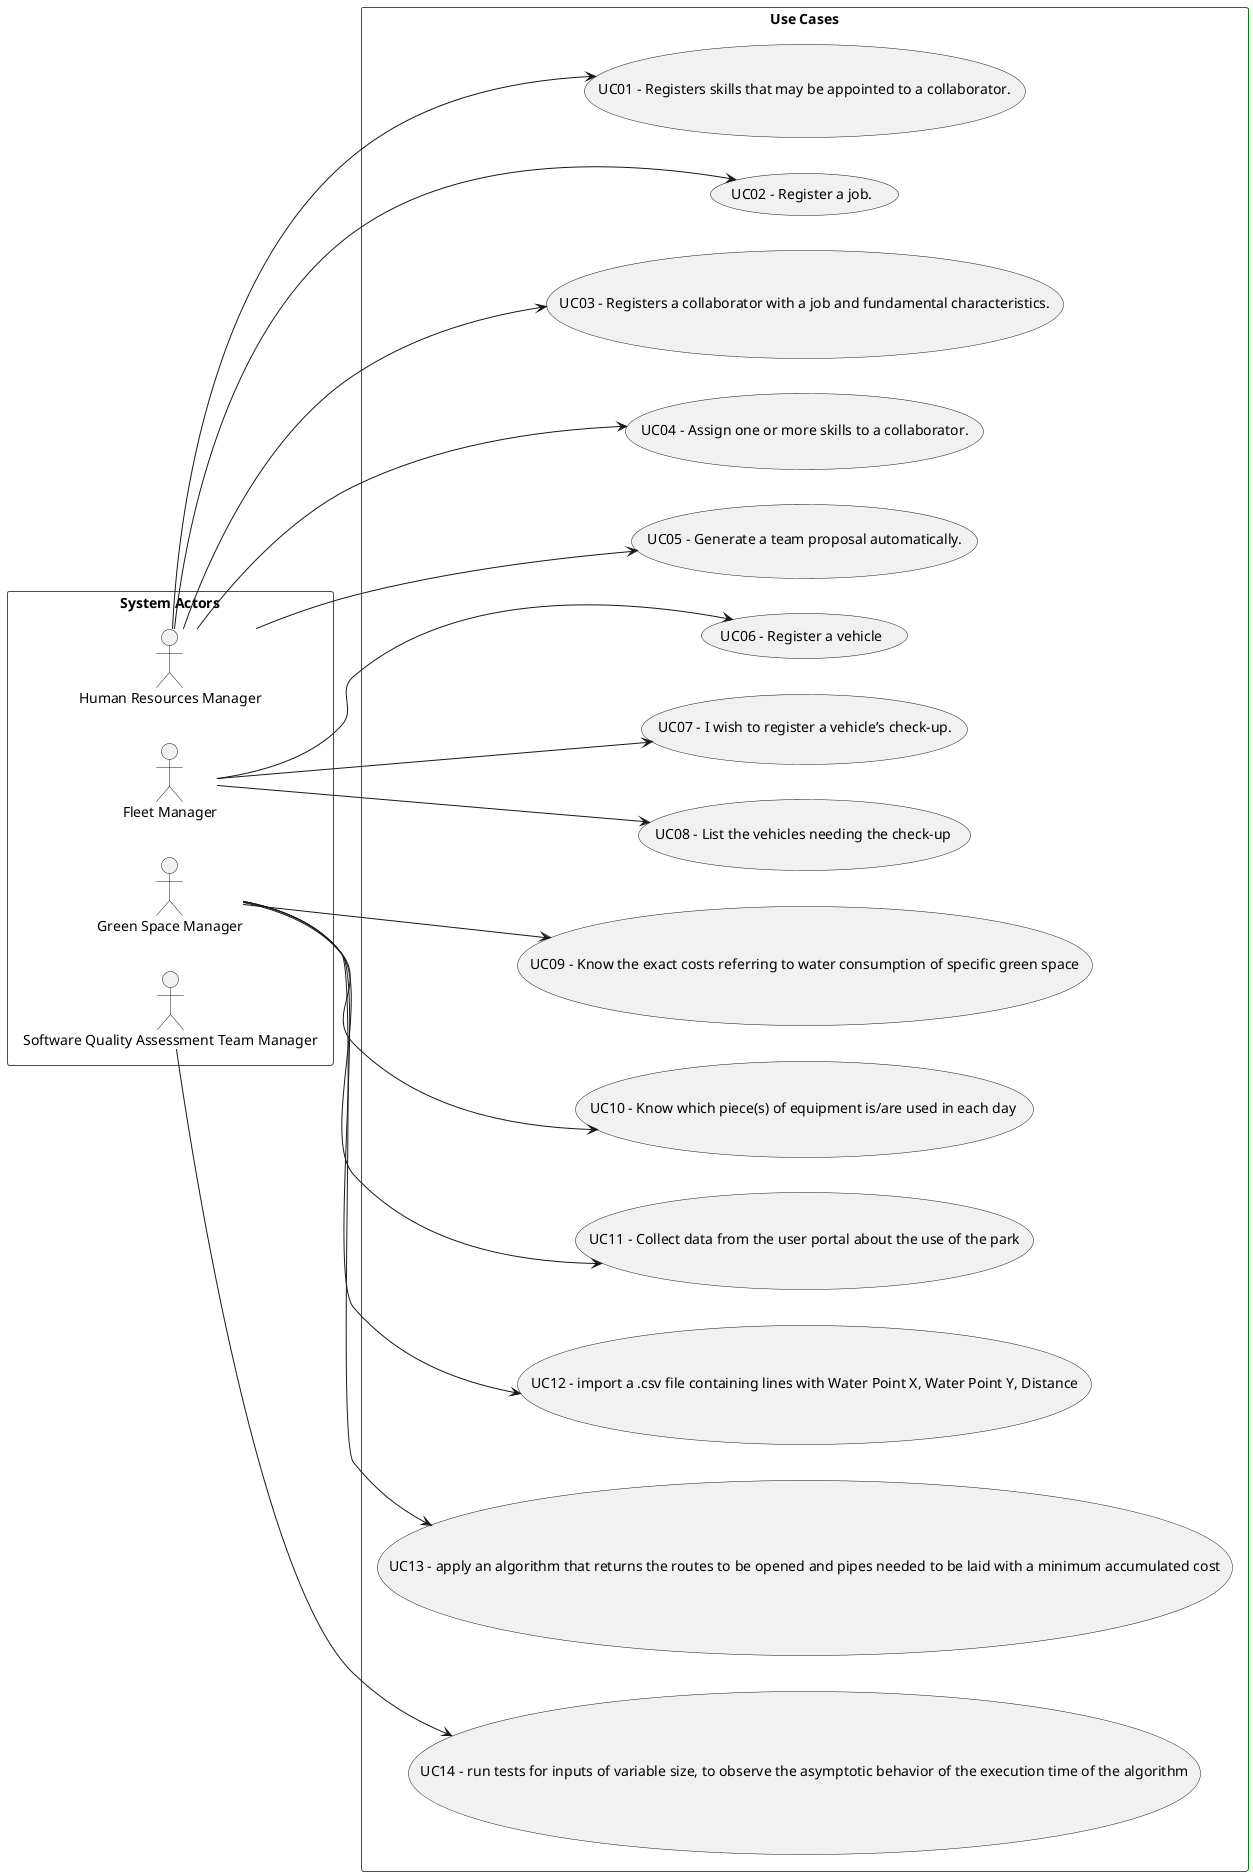 @startuml

skinparam packageStyle rectangle

skinparam rectangle{
    BorderColor green
}

left to right direction

rectangle "System Actors" as actors {
    actor "Human Resources Manager" as Employee2
    actor "Fleet Manager" as Employee
    actor "Green Space Manager" as Employee3
    actor "Software Quality Assessment Team Manager" as Employee4
}
rectangle "Use Cases" as usecases{

 usecase "UC01 - Registers skills that may be appointed to a collaborator." as UC1
    Employee2 --> UC1

 usecase "UC02 - Register a job." as UC2
    Employee2 --> UC2

 usecase "UC03 - Registers a collaborator with a job and fundamental characteristics." as UC3
        Employee2 --> UC3

  usecase "UC04 - Assign one or more skills to a collaborator." as UC4
     Employee2 --> UC4

 usecase "UC05 - Generate a team proposal automatically." as UC5
    Employee2 --> UC5

    usecase "UC06 - Register a vehicle" as UC6
    Employee --> UC6

     usecase "UC07 - I wish to register a vehicle’s check-up." as UC7
     Employee --> UC7

      usecase "UC08 - List the vehicles needing the check-up " as UC8
      Employee --> UC8

      usecase "UC09 - Know the exact costs referring to water consumption of specific green space" as UC9
            Employee3 --> UC9

        usecase "UC10 - Know which piece(s) of equipment is/are used in each day " as UC10
              Employee3 --> UC10

        usecase "UC11 - Collect data from the user portal about the use of the park" as UC11
            Employee3 --> UC11

        usecase "UC12 - import a .csv file containing lines with Water Point X, Water Point Y, Distance" as UC12
            Employee3 --> UC12

        usecase "UC13 - apply an algorithm that returns the routes to be opened and pipes needed to be laid with a minimum accumulated cost" as UC13
            Employee3 --> UC13

        usecase "UC14 - run tests for inputs of variable size, to observe the asymptotic behavior of the execution time of the algorithm" as UC14
            Employee4 --> UC14

}
@enduml